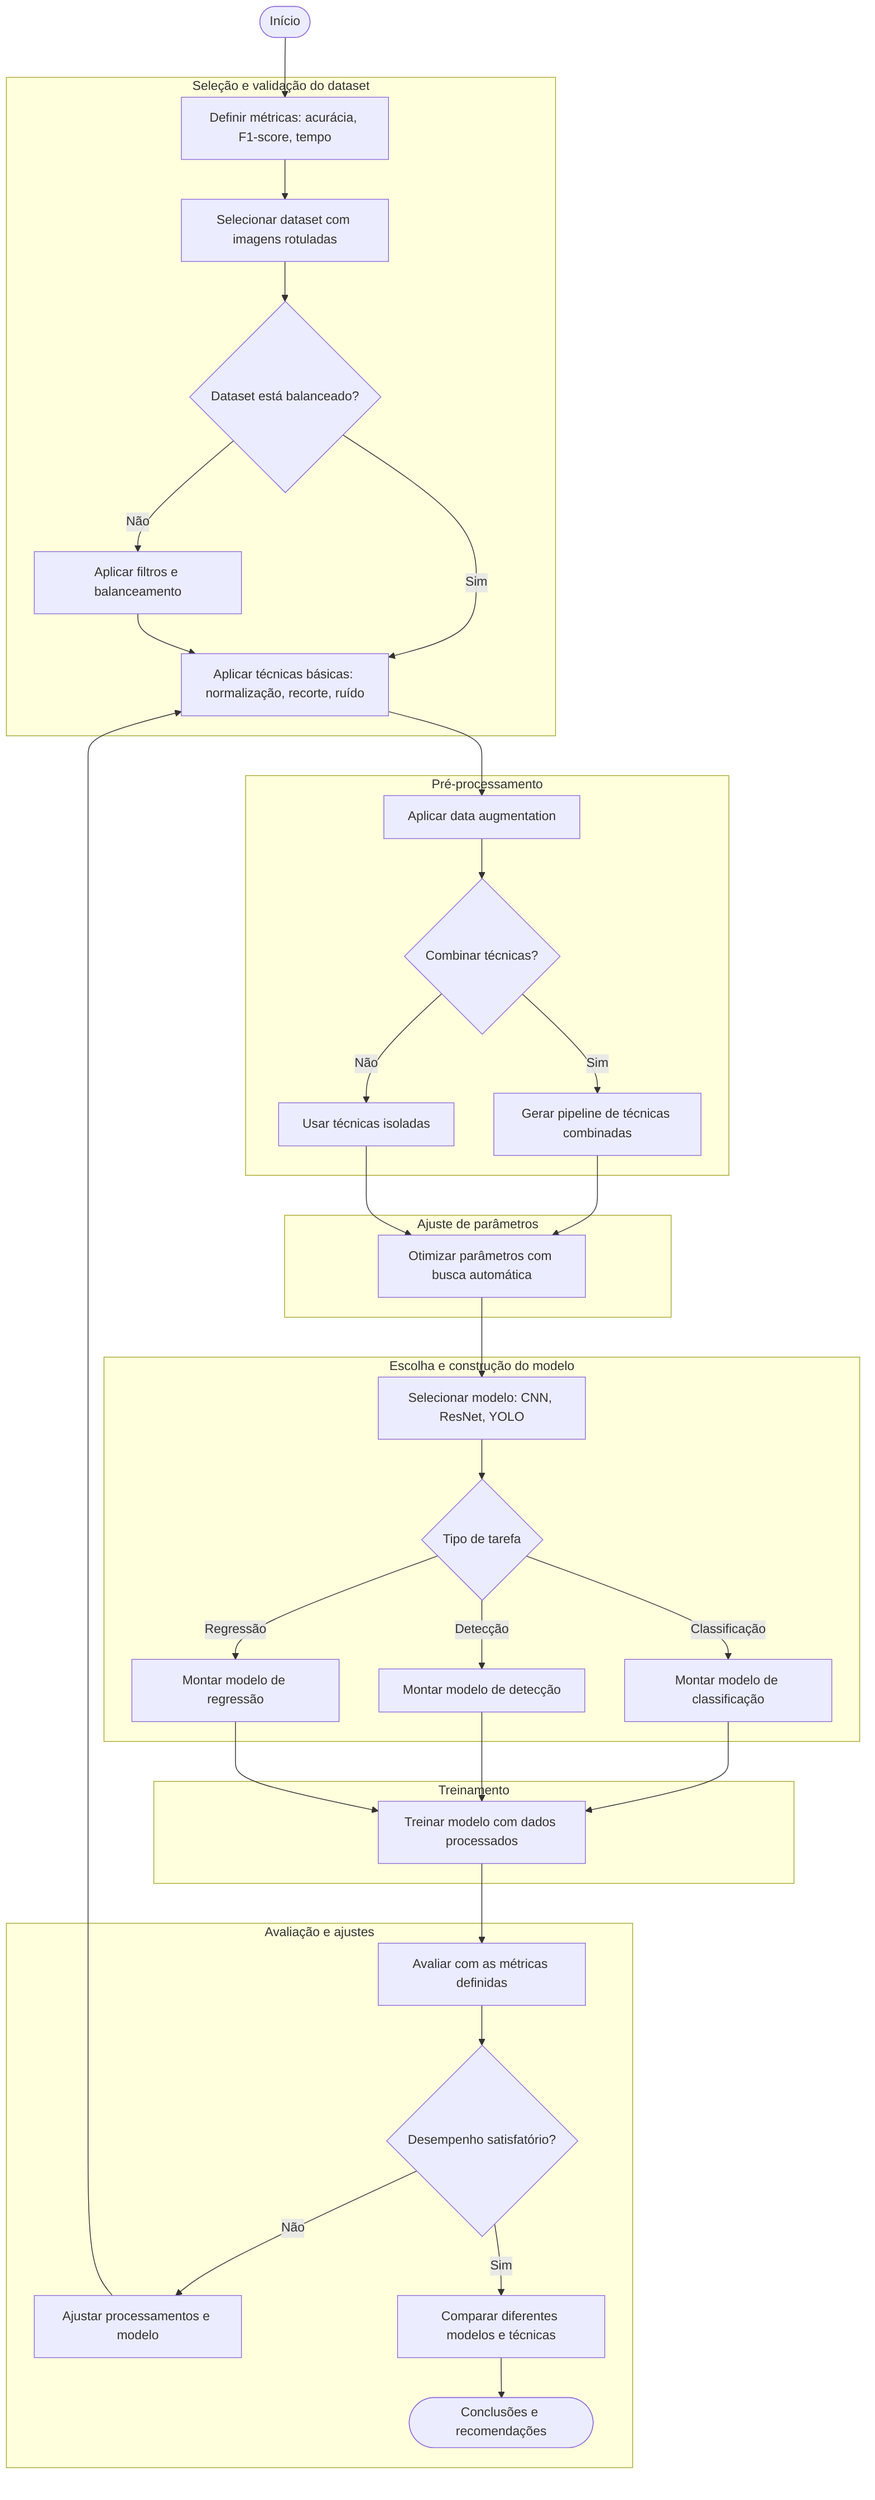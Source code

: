 flowchart TD

    %% INÍCIO
    Start([Início]) --> DefMetrics[Definir métricas: acurácia, F1-score, tempo]

    %% Seleção e validação do dataset
    subgraph Seleção e validação do dataset
        DefMetrics --> SelData[Selecionar dataset com imagens rotuladas]
        SelData --> ValidData{Dataset está balanceado?}
        ValidData -- Não --> AdjustData[Aplicar filtros e balanceamento]
        ValidData -- Sim --> Preproc
        AdjustData --> Preproc
    end

    %% Pré-processamento
    subgraph Pré-processamento
        Preproc[Aplicar técnicas básicas: normalização, recorte, ruído]
        Preproc --> Aug[Aplicar data augmentation]
        Aug --> CombProc{Combinar técnicas?}
        CombProc -- Sim --> Combine[Gerar pipeline de técnicas combinadas]
        CombProc -- Não --> SkipComb[Usar técnicas isoladas]
    end

    Combine --> AutoParams
    SkipComb --> AutoParams

    %% Ajuste de parâmetros
    subgraph Ajuste de parâmetros
        AutoParams[Otimizar parâmetros com busca automática]
    end

    %% Escolha e construção do modelo
    subgraph Escolha e construção do modelo
        AutoParams --> ModelSel[Selecionar modelo: CNN, ResNet, YOLO]
        ModelSel --> TaskSel{Tipo de tarefa}

        TaskSel -- Classificação --> BuildClass[Montar modelo de classificação]
        TaskSel -- Detecção --> BuildDetect[Montar modelo de detecção]
        TaskSel -- Regressão --> BuildReg[Montar modelo de regressão]
    end

    %% Treinamento
    subgraph Treinamento
        BuildClass --> Train
        BuildDetect --> Train
        BuildReg --> Train
        Train[Treinar modelo com dados processados]
    end

    %% Avaliação e ajustes
    subgraph Avaliação e ajustes
        Train --> Eval[Avaliar com as métricas definidas]
        Eval --> GoodPerf{Desempenho satisfatório?}

        GoodPerf -- Não --> Tweak[Ajustar processamentos e modelo]
        Tweak --> Preproc

        GoodPerf -- Sim --> Compare[Comparar diferentes modelos e técnicas]
        Compare --> Conclude([Conclusões e recomendações])
    end